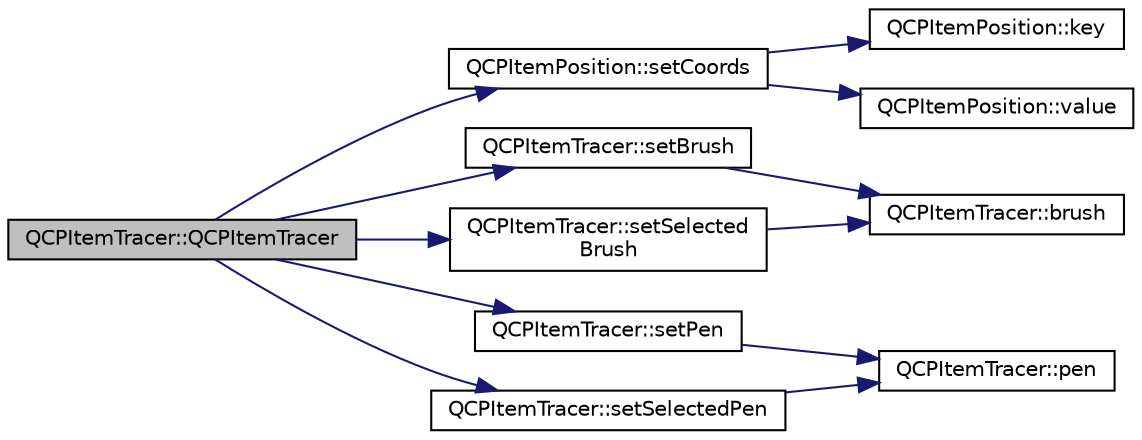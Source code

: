digraph "QCPItemTracer::QCPItemTracer"
{
  edge [fontname="Helvetica",fontsize="10",labelfontname="Helvetica",labelfontsize="10"];
  node [fontname="Helvetica",fontsize="10",shape=record];
  rankdir="LR";
  Node0 [label="QCPItemTracer::QCPItemTracer",height=0.2,width=0.4,color="black", fillcolor="grey75", style="filled", fontcolor="black"];
  Node0 -> Node1 [color="midnightblue",fontsize="10",style="solid",fontname="Helvetica"];
  Node1 [label="QCPItemPosition::setCoords",height=0.2,width=0.4,color="black", fillcolor="white", style="filled",URL="$class_q_c_p_item_position.html#aa988ba4e87ab684c9021017dcaba945f"];
  Node1 -> Node2 [color="midnightblue",fontsize="10",style="solid",fontname="Helvetica"];
  Node2 [label="QCPItemPosition::key",height=0.2,width=0.4,color="black", fillcolor="white", style="filled",URL="$class_q_c_p_item_position.html#a6fc519f1b73722a8d0cff7d4d647407e"];
  Node1 -> Node3 [color="midnightblue",fontsize="10",style="solid",fontname="Helvetica"];
  Node3 [label="QCPItemPosition::value",height=0.2,width=0.4,color="black", fillcolor="white", style="filled",URL="$class_q_c_p_item_position.html#acfcf86f840a7366a4299bff593d5d636"];
  Node0 -> Node4 [color="midnightblue",fontsize="10",style="solid",fontname="Helvetica"];
  Node4 [label="QCPItemTracer::setBrush",height=0.2,width=0.4,color="black", fillcolor="white", style="filled",URL="$class_q_c_p_item_tracer.html#a2c303f7470a30084daa201ed556b3c36"];
  Node4 -> Node5 [color="midnightblue",fontsize="10",style="solid",fontname="Helvetica"];
  Node5 [label="QCPItemTracer::brush",height=0.2,width=0.4,color="black", fillcolor="white", style="filled",URL="$class_q_c_p_item_tracer.html#a6dd4660e70f58bb00390bcda56be568d"];
  Node0 -> Node6 [color="midnightblue",fontsize="10",style="solid",fontname="Helvetica"];
  Node6 [label="QCPItemTracer::setSelected\lBrush",height=0.2,width=0.4,color="black", fillcolor="white", style="filled",URL="$class_q_c_p_item_tracer.html#a0f55c084980a7a312af859d3e7b558ef"];
  Node6 -> Node5 [color="midnightblue",fontsize="10",style="solid",fontname="Helvetica"];
  Node0 -> Node7 [color="midnightblue",fontsize="10",style="solid",fontname="Helvetica"];
  Node7 [label="QCPItemTracer::setPen",height=0.2,width=0.4,color="black", fillcolor="white", style="filled",URL="$class_q_c_p_item_tracer.html#af8048636fc1ef0152e51809b008df2ca"];
  Node7 -> Node8 [color="midnightblue",fontsize="10",style="solid",fontname="Helvetica"];
  Node8 [label="QCPItemTracer::pen",height=0.2,width=0.4,color="black", fillcolor="white", style="filled",URL="$class_q_c_p_item_tracer.html#a789cdc627868f5a4a0956816072571c9"];
  Node0 -> Node9 [color="midnightblue",fontsize="10",style="solid",fontname="Helvetica"];
  Node9 [label="QCPItemTracer::setSelectedPen",height=0.2,width=0.4,color="black", fillcolor="white", style="filled",URL="$class_q_c_p_item_tracer.html#ae1bf70db7f13f928660168cd3e5069f3"];
  Node9 -> Node8 [color="midnightblue",fontsize="10",style="solid",fontname="Helvetica"];
}
